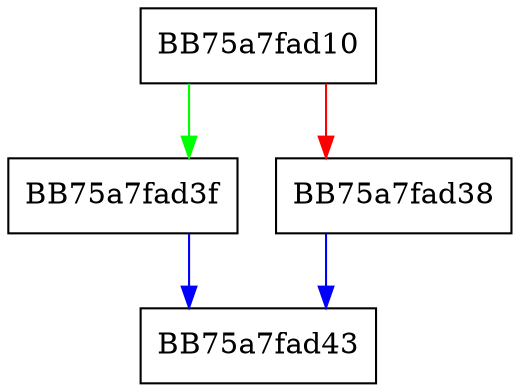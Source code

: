digraph Write {
  node [shape="box"];
  graph [splines=ortho];
  BB75a7fad10 -> BB75a7fad3f [color="green"];
  BB75a7fad10 -> BB75a7fad38 [color="red"];
  BB75a7fad38 -> BB75a7fad43 [color="blue"];
  BB75a7fad3f -> BB75a7fad43 [color="blue"];
}